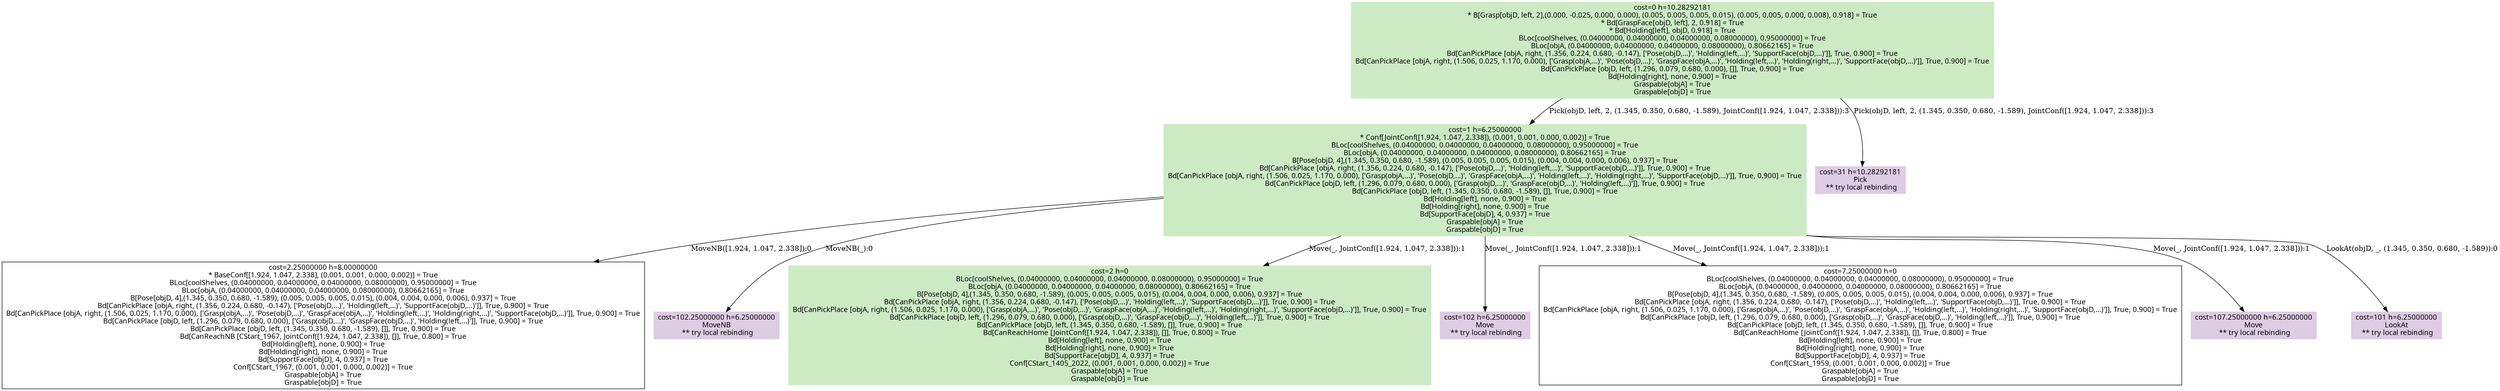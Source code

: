 digraph G {
    ordering=out;
    node [fontname=HelveticaBold];
    "875" [shape=box, style=filled, colorscheme=pastel16, color=2, label="cost=0 h=10.28292181\n* B[Grasp[objD, left, 2],(0.000, -0.025, 0.000, 0.000), (0.005, 0.005, 0.005, 0.015), (0.005, 0.005, 0.000, 0.008), 0.918] = True\n* Bd[GraspFace[objD, left], 2, 0.918] = True\n* Bd[Holding[left], objD, 0.918] = True\nBLoc[coolShelves, (0.04000000, 0.04000000, 0.04000000, 0.08000000), 0.95000000] = True\nBLoc[objA, (0.04000000, 0.04000000, 0.04000000, 0.08000000), 0.80662165] = True\nBd[CanPickPlace [objA, right, (1.356, 0.224, 0.680, -0.147), ['Pose(objD,...)', 'Holding(left,...)', 'SupportFace(objD,...)']], True, 0.900] = True\nBd[CanPickPlace [objA, right, (1.506, 0.025, 1.170, 0.000), ['Grasp(objA,...)', 'Pose(objD,...)', 'GraspFace(objA,...)', 'Holding(left,...)', 'Holding(right,...)', 'SupportFace(objD,...)']], True, 0.900] = True\nBd[CanPickPlace [objD, left, (1.296, 0.079, 0.680, 0.000), []], True, 0.900] = True\nBd[Holding[right], none, 0.900] = True\nGraspable[objA] = True\nGraspable[objD] = True\n"];
    "875" [shape=box, label="cost=0 h=10.28292181\n* B[Grasp[objD, left, 2],(0.000, -0.025, 0.000, 0.000), (0.005, 0.005, 0.005, 0.015), (0.005, 0.005, 0.000, 0.008), 0.918] = True\n* Bd[GraspFace[objD, left], 2, 0.918] = True\n* Bd[Holding[left], objD, 0.918] = True\nBLoc[coolShelves, (0.04000000, 0.04000000, 0.04000000, 0.08000000), 0.95000000] = True\nBLoc[objA, (0.04000000, 0.04000000, 0.04000000, 0.08000000), 0.80662165] = True\nBd[CanPickPlace [objA, right, (1.356, 0.224, 0.680, -0.147), ['Pose(objD,...)', 'Holding(left,...)', 'SupportFace(objD,...)']], True, 0.900] = True\nBd[CanPickPlace [objA, right, (1.506, 0.025, 1.170, 0.000), ['Grasp(objA,...)', 'Pose(objD,...)', 'GraspFace(objA,...)', 'Holding(left,...)', 'Holding(right,...)', 'SupportFace(objD,...)']], True, 0.900] = True\nBd[CanPickPlace [objD, left, (1.296, 0.079, 0.680, 0.000), []], True, 0.900] = True\nBd[Holding[right], none, 0.900] = True\nGraspable[objA] = True\nGraspable[objD] = True\n"];
    "880" [shape=box, label="cost=1 h=6.25000000\n* Conf[JointConf([1.924, 1.047, 2.338]), (0.001, 0.001, 0.000, 0.002)] = True\nBLoc[coolShelves, (0.04000000, 0.04000000, 0.04000000, 0.08000000), 0.95000000] = True\nBLoc[objA, (0.04000000, 0.04000000, 0.04000000, 0.08000000), 0.80662165] = True\nB[Pose[objD, 4],(1.345, 0.350, 0.680, -1.589), (0.005, 0.005, 0.005, 0.015), (0.004, 0.004, 0.000, 0.006), 0.937] = True\nBd[CanPickPlace [objA, right, (1.356, 0.224, 0.680, -0.147), ['Pose(objD,...)', 'Holding(left,...)', 'SupportFace(objD,...)']], True, 0.900] = True\nBd[CanPickPlace [objA, right, (1.506, 0.025, 1.170, 0.000), ['Grasp(objA,...)', 'Pose(objD,...)', 'GraspFace(objA,...)', 'Holding(left,...)', 'Holding(right,...)', 'SupportFace(objD,...)']], True, 0.900] = True\nBd[CanPickPlace [objD, left, (1.296, 0.079, 0.680, 0.000), ['Grasp(objD,...)', 'GraspFace(objD,...)', 'Holding(left,...)']], True, 0.900] = True\nBd[CanPickPlace [objD, left, (1.345, 0.350, 0.680, -1.589), []], True, 0.900] = True\nBd[Holding[left], none, 0.900] = True\nBd[Holding[right], none, 0.900] = True\nBd[SupportFace[objD], 4, 0.937] = True\nGraspable[objA] = True\nGraspable[objD] = True\n"];
    "875" -> "880"[label="Pick(objD, left, 2, (1.345, 0.350, 0.680, -1.589), JointConf([1.924, 1.047, 2.338])):3"];
    "875" [shape=box, label="cost=0 h=10.28292181\n* B[Grasp[objD, left, 2],(0.000, -0.025, 0.000, 0.000), (0.005, 0.005, 0.005, 0.015), (0.005, 0.005, 0.000, 0.008), 0.918] = True\n* Bd[GraspFace[objD, left], 2, 0.918] = True\n* Bd[Holding[left], objD, 0.918] = True\nBLoc[coolShelves, (0.04000000, 0.04000000, 0.04000000, 0.08000000), 0.95000000] = True\nBLoc[objA, (0.04000000, 0.04000000, 0.04000000, 0.08000000), 0.80662165] = True\nBd[CanPickPlace [objA, right, (1.356, 0.224, 0.680, -0.147), ['Pose(objD,...)', 'Holding(left,...)', 'SupportFace(objD,...)']], True, 0.900] = True\nBd[CanPickPlace [objA, right, (1.506, 0.025, 1.170, 0.000), ['Grasp(objA,...)', 'Pose(objD,...)', 'GraspFace(objA,...)', 'Holding(left,...)', 'Holding(right,...)', 'SupportFace(objD,...)']], True, 0.900] = True\nBd[CanPickPlace [objD, left, (1.296, 0.079, 0.680, 0.000), []], True, 0.900] = True\nBd[Holding[right], none, 0.900] = True\nGraspable[objA] = True\nGraspable[objD] = True\n"];
    "884" [shape=box, style=filled, colorscheme=pastel16, color=4, label="cost=31 h=10.28292181\nPick\n ** try local rebinding"];
    "875" -> "884"[label="Pick(objD, left, 2, (1.345, 0.350, 0.680, -1.589), JointConf([1.924, 1.047, 2.338])):3"];
    "880" [shape=box, style=filled, colorscheme=pastel16, color=2, label="cost=1 h=6.25000000\n* Conf[JointConf([1.924, 1.047, 2.338]), (0.001, 0.001, 0.000, 0.002)] = True\nBLoc[coolShelves, (0.04000000, 0.04000000, 0.04000000, 0.08000000), 0.95000000] = True\nBLoc[objA, (0.04000000, 0.04000000, 0.04000000, 0.08000000), 0.80662165] = True\nB[Pose[objD, 4],(1.345, 0.350, 0.680, -1.589), (0.005, 0.005, 0.005, 0.015), (0.004, 0.004, 0.000, 0.006), 0.937] = True\nBd[CanPickPlace [objA, right, (1.356, 0.224, 0.680, -0.147), ['Pose(objD,...)', 'Holding(left,...)', 'SupportFace(objD,...)']], True, 0.900] = True\nBd[CanPickPlace [objA, right, (1.506, 0.025, 1.170, 0.000), ['Grasp(objA,...)', 'Pose(objD,...)', 'GraspFace(objA,...)', 'Holding(left,...)', 'Holding(right,...)', 'SupportFace(objD,...)']], True, 0.900] = True\nBd[CanPickPlace [objD, left, (1.296, 0.079, 0.680, 0.000), ['Grasp(objD,...)', 'GraspFace(objD,...)', 'Holding(left,...)']], True, 0.900] = True\nBd[CanPickPlace [objD, left, (1.345, 0.350, 0.680, -1.589), []], True, 0.900] = True\nBd[Holding[left], none, 0.900] = True\nBd[Holding[right], none, 0.900] = True\nBd[SupportFace[objD], 4, 0.937] = True\nGraspable[objA] = True\nGraspable[objD] = True\n"];
    "880" [shape=box, label="cost=1 h=6.25000000\n* Conf[JointConf([1.924, 1.047, 2.338]), (0.001, 0.001, 0.000, 0.002)] = True\nBLoc[coolShelves, (0.04000000, 0.04000000, 0.04000000, 0.08000000), 0.95000000] = True\nBLoc[objA, (0.04000000, 0.04000000, 0.04000000, 0.08000000), 0.80662165] = True\nB[Pose[objD, 4],(1.345, 0.350, 0.680, -1.589), (0.005, 0.005, 0.005, 0.015), (0.004, 0.004, 0.000, 0.006), 0.937] = True\nBd[CanPickPlace [objA, right, (1.356, 0.224, 0.680, -0.147), ['Pose(objD,...)', 'Holding(left,...)', 'SupportFace(objD,...)']], True, 0.900] = True\nBd[CanPickPlace [objA, right, (1.506, 0.025, 1.170, 0.000), ['Grasp(objA,...)', 'Pose(objD,...)', 'GraspFace(objA,...)', 'Holding(left,...)', 'Holding(right,...)', 'SupportFace(objD,...)']], True, 0.900] = True\nBd[CanPickPlace [objD, left, (1.296, 0.079, 0.680, 0.000), ['Grasp(objD,...)', 'GraspFace(objD,...)', 'Holding(left,...)']], True, 0.900] = True\nBd[CanPickPlace [objD, left, (1.345, 0.350, 0.680, -1.589), []], True, 0.900] = True\nBd[Holding[left], none, 0.900] = True\nBd[Holding[right], none, 0.900] = True\nBd[SupportFace[objD], 4, 0.937] = True\nGraspable[objA] = True\nGraspable[objD] = True\n"];
    "885" [shape=box, label="cost=2.25000000 h=8.00000000\n* BaseConf[[1.924, 1.047, 2.338], (0.001, 0.001, 0.000, 0.002)] = True\nBLoc[coolShelves, (0.04000000, 0.04000000, 0.04000000, 0.08000000), 0.95000000] = True\nBLoc[objA, (0.04000000, 0.04000000, 0.04000000, 0.08000000), 0.80662165] = True\nB[Pose[objD, 4],(1.345, 0.350, 0.680, -1.589), (0.005, 0.005, 0.005, 0.015), (0.004, 0.004, 0.000, 0.006), 0.937] = True\nBd[CanPickPlace [objA, right, (1.356, 0.224, 0.680, -0.147), ['Pose(objD,...)', 'Holding(left,...)', 'SupportFace(objD,...)']], True, 0.900] = True\nBd[CanPickPlace [objA, right, (1.506, 0.025, 1.170, 0.000), ['Grasp(objA,...)', 'Pose(objD,...)', 'GraspFace(objA,...)', 'Holding(left,...)', 'Holding(right,...)', 'SupportFace(objD,...)']], True, 0.900] = True\nBd[CanPickPlace [objD, left, (1.296, 0.079, 0.680, 0.000), ['Grasp(objD,...)', 'GraspFace(objD,...)', 'Holding(left,...)']], True, 0.900] = True\nBd[CanPickPlace [objD, left, (1.345, 0.350, 0.680, -1.589), []], True, 0.900] = True\nBd[CanReachNB [CStart_1967, JointConf([1.924, 1.047, 2.338]), []], True, 0.800] = True\nBd[Holding[left], none, 0.900] = True\nBd[Holding[right], none, 0.900] = True\nBd[SupportFace[objD], 4, 0.937] = True\nConf[CStart_1967, (0.001, 0.001, 0.000, 0.002)] = True\nGraspable[objA] = True\nGraspable[objD] = True\n"];
    "880" -> "885"[label="MoveNB([1.924, 1.047, 2.338]):0"];
    "880" [shape=box, label="cost=1 h=6.25000000\n* Conf[JointConf([1.924, 1.047, 2.338]), (0.001, 0.001, 0.000, 0.002)] = True\nBLoc[coolShelves, (0.04000000, 0.04000000, 0.04000000, 0.08000000), 0.95000000] = True\nBLoc[objA, (0.04000000, 0.04000000, 0.04000000, 0.08000000), 0.80662165] = True\nB[Pose[objD, 4],(1.345, 0.350, 0.680, -1.589), (0.005, 0.005, 0.005, 0.015), (0.004, 0.004, 0.000, 0.006), 0.937] = True\nBd[CanPickPlace [objA, right, (1.356, 0.224, 0.680, -0.147), ['Pose(objD,...)', 'Holding(left,...)', 'SupportFace(objD,...)']], True, 0.900] = True\nBd[CanPickPlace [objA, right, (1.506, 0.025, 1.170, 0.000), ['Grasp(objA,...)', 'Pose(objD,...)', 'GraspFace(objA,...)', 'Holding(left,...)', 'Holding(right,...)', 'SupportFace(objD,...)']], True, 0.900] = True\nBd[CanPickPlace [objD, left, (1.296, 0.079, 0.680, 0.000), ['Grasp(objD,...)', 'GraspFace(objD,...)', 'Holding(left,...)']], True, 0.900] = True\nBd[CanPickPlace [objD, left, (1.345, 0.350, 0.680, -1.589), []], True, 0.900] = True\nBd[Holding[left], none, 0.900] = True\nBd[Holding[right], none, 0.900] = True\nBd[SupportFace[objD], 4, 0.937] = True\nGraspable[objA] = True\nGraspable[objD] = True\n"];
    "886" [shape=box, style=filled, colorscheme=pastel16, color=4, label="cost=102.25000000 h=6.25000000\nMoveNB\n ** try local rebinding"];
    "880" -> "886"[label="MoveNB(_):0"];
    "880" [shape=box, label="cost=1 h=6.25000000\n* Conf[JointConf([1.924, 1.047, 2.338]), (0.001, 0.001, 0.000, 0.002)] = True\nBLoc[coolShelves, (0.04000000, 0.04000000, 0.04000000, 0.08000000), 0.95000000] = True\nBLoc[objA, (0.04000000, 0.04000000, 0.04000000, 0.08000000), 0.80662165] = True\nB[Pose[objD, 4],(1.345, 0.350, 0.680, -1.589), (0.005, 0.005, 0.005, 0.015), (0.004, 0.004, 0.000, 0.006), 0.937] = True\nBd[CanPickPlace [objA, right, (1.356, 0.224, 0.680, -0.147), ['Pose(objD,...)', 'Holding(left,...)', 'SupportFace(objD,...)']], True, 0.900] = True\nBd[CanPickPlace [objA, right, (1.506, 0.025, 1.170, 0.000), ['Grasp(objA,...)', 'Pose(objD,...)', 'GraspFace(objA,...)', 'Holding(left,...)', 'Holding(right,...)', 'SupportFace(objD,...)']], True, 0.900] = True\nBd[CanPickPlace [objD, left, (1.296, 0.079, 0.680, 0.000), ['Grasp(objD,...)', 'GraspFace(objD,...)', 'Holding(left,...)']], True, 0.900] = True\nBd[CanPickPlace [objD, left, (1.345, 0.350, 0.680, -1.589), []], True, 0.900] = True\nBd[Holding[left], none, 0.900] = True\nBd[Holding[right], none, 0.900] = True\nBd[SupportFace[objD], 4, 0.937] = True\nGraspable[objA] = True\nGraspable[objD] = True\n"];
    "889" [shape=box, label="cost=2 h=0\nBLoc[coolShelves, (0.04000000, 0.04000000, 0.04000000, 0.08000000), 0.95000000] = True\nBLoc[objA, (0.04000000, 0.04000000, 0.04000000, 0.08000000), 0.80662165] = True\nB[Pose[objD, 4],(1.345, 0.350, 0.680, -1.589), (0.005, 0.005, 0.005, 0.015), (0.004, 0.004, 0.000, 0.006), 0.937] = True\nBd[CanPickPlace [objA, right, (1.356, 0.224, 0.680, -0.147), ['Pose(objD,...)', 'Holding(left,...)', 'SupportFace(objD,...)']], True, 0.900] = True\nBd[CanPickPlace [objA, right, (1.506, 0.025, 1.170, 0.000), ['Grasp(objA,...)', 'Pose(objD,...)', 'GraspFace(objA,...)', 'Holding(left,...)', 'Holding(right,...)', 'SupportFace(objD,...)']], True, 0.900] = True\nBd[CanPickPlace [objD, left, (1.296, 0.079, 0.680, 0.000), ['Grasp(objD,...)', 'GraspFace(objD,...)', 'Holding(left,...)']], True, 0.900] = True\nBd[CanPickPlace [objD, left, (1.345, 0.350, 0.680, -1.589), []], True, 0.900] = True\nBd[CanReachHome [JointConf([1.924, 1.047, 2.338]), []], True, 0.800] = True\nBd[Holding[left], none, 0.900] = True\nBd[Holding[right], none, 0.900] = True\nBd[SupportFace[objD], 4, 0.937] = True\nConf[CStart_1405_2022, (0.001, 0.001, 0.000, 0.002)] = True\nGraspable[objA] = True\nGraspable[objD] = True\n"];
    "880" -> "889"[label="Move(_, JointConf([1.924, 1.047, 2.338])):1"];
    "880" [shape=box, label="cost=1 h=6.25000000\n* Conf[JointConf([1.924, 1.047, 2.338]), (0.001, 0.001, 0.000, 0.002)] = True\nBLoc[coolShelves, (0.04000000, 0.04000000, 0.04000000, 0.08000000), 0.95000000] = True\nBLoc[objA, (0.04000000, 0.04000000, 0.04000000, 0.08000000), 0.80662165] = True\nB[Pose[objD, 4],(1.345, 0.350, 0.680, -1.589), (0.005, 0.005, 0.005, 0.015), (0.004, 0.004, 0.000, 0.006), 0.937] = True\nBd[CanPickPlace [objA, right, (1.356, 0.224, 0.680, -0.147), ['Pose(objD,...)', 'Holding(left,...)', 'SupportFace(objD,...)']], True, 0.900] = True\nBd[CanPickPlace [objA, right, (1.506, 0.025, 1.170, 0.000), ['Grasp(objA,...)', 'Pose(objD,...)', 'GraspFace(objA,...)', 'Holding(left,...)', 'Holding(right,...)', 'SupportFace(objD,...)']], True, 0.900] = True\nBd[CanPickPlace [objD, left, (1.296, 0.079, 0.680, 0.000), ['Grasp(objD,...)', 'GraspFace(objD,...)', 'Holding(left,...)']], True, 0.900] = True\nBd[CanPickPlace [objD, left, (1.345, 0.350, 0.680, -1.589), []], True, 0.900] = True\nBd[Holding[left], none, 0.900] = True\nBd[Holding[right], none, 0.900] = True\nBd[SupportFace[objD], 4, 0.937] = True\nGraspable[objA] = True\nGraspable[objD] = True\n"];
    "890" [shape=box, style=filled, colorscheme=pastel16, color=4, label="cost=102 h=6.25000000\nMove\n ** try local rebinding"];
    "880" -> "890"[label="Move(_, JointConf([1.924, 1.047, 2.338])):1"];
    "880" [shape=box, label="cost=1 h=6.25000000\n* Conf[JointConf([1.924, 1.047, 2.338]), (0.001, 0.001, 0.000, 0.002)] = True\nBLoc[coolShelves, (0.04000000, 0.04000000, 0.04000000, 0.08000000), 0.95000000] = True\nBLoc[objA, (0.04000000, 0.04000000, 0.04000000, 0.08000000), 0.80662165] = True\nB[Pose[objD, 4],(1.345, 0.350, 0.680, -1.589), (0.005, 0.005, 0.005, 0.015), (0.004, 0.004, 0.000, 0.006), 0.937] = True\nBd[CanPickPlace [objA, right, (1.356, 0.224, 0.680, -0.147), ['Pose(objD,...)', 'Holding(left,...)', 'SupportFace(objD,...)']], True, 0.900] = True\nBd[CanPickPlace [objA, right, (1.506, 0.025, 1.170, 0.000), ['Grasp(objA,...)', 'Pose(objD,...)', 'GraspFace(objA,...)', 'Holding(left,...)', 'Holding(right,...)', 'SupportFace(objD,...)']], True, 0.900] = True\nBd[CanPickPlace [objD, left, (1.296, 0.079, 0.680, 0.000), ['Grasp(objD,...)', 'GraspFace(objD,...)', 'Holding(left,...)']], True, 0.900] = True\nBd[CanPickPlace [objD, left, (1.345, 0.350, 0.680, -1.589), []], True, 0.900] = True\nBd[Holding[left], none, 0.900] = True\nBd[Holding[right], none, 0.900] = True\nBd[SupportFace[objD], 4, 0.937] = True\nGraspable[objA] = True\nGraspable[objD] = True\n"];
    "892" [shape=box, label="cost=7.25000000 h=0\nBLoc[coolShelves, (0.04000000, 0.04000000, 0.04000000, 0.08000000), 0.95000000] = True\nBLoc[objA, (0.04000000, 0.04000000, 0.04000000, 0.08000000), 0.80662165] = True\nB[Pose[objD, 4],(1.345, 0.350, 0.680, -1.589), (0.005, 0.005, 0.005, 0.015), (0.004, 0.004, 0.000, 0.006), 0.937] = True\nBd[CanPickPlace [objA, right, (1.356, 0.224, 0.680, -0.147), ['Pose(objD,...)', 'Holding(left,...)', 'SupportFace(objD,...)']], True, 0.900] = True\nBd[CanPickPlace [objA, right, (1.506, 0.025, 1.170, 0.000), ['Grasp(objA,...)', 'Pose(objD,...)', 'GraspFace(objA,...)', 'Holding(left,...)', 'Holding(right,...)', 'SupportFace(objD,...)']], True, 0.900] = True\nBd[CanPickPlace [objD, left, (1.296, 0.079, 0.680, 0.000), ['Grasp(objD,...)', 'GraspFace(objD,...)', 'Holding(left,...)']], True, 0.900] = True\nBd[CanPickPlace [objD, left, (1.345, 0.350, 0.680, -1.589), []], True, 0.900] = True\nBd[CanReachHome [JointConf([1.924, 1.047, 2.338]), []], True, 0.800] = True\nBd[Holding[left], none, 0.900] = True\nBd[Holding[right], none, 0.900] = True\nBd[SupportFace[objD], 4, 0.937] = True\nConf[CStart_1959, (0.001, 0.001, 0.000, 0.002)] = True\nGraspable[objA] = True\nGraspable[objD] = True\n"];
    "880" -> "892"[label="Move(_, JointConf([1.924, 1.047, 2.338])):1"];
    "880" [shape=box, label="cost=1 h=6.25000000\n* Conf[JointConf([1.924, 1.047, 2.338]), (0.001, 0.001, 0.000, 0.002)] = True\nBLoc[coolShelves, (0.04000000, 0.04000000, 0.04000000, 0.08000000), 0.95000000] = True\nBLoc[objA, (0.04000000, 0.04000000, 0.04000000, 0.08000000), 0.80662165] = True\nB[Pose[objD, 4],(1.345, 0.350, 0.680, -1.589), (0.005, 0.005, 0.005, 0.015), (0.004, 0.004, 0.000, 0.006), 0.937] = True\nBd[CanPickPlace [objA, right, (1.356, 0.224, 0.680, -0.147), ['Pose(objD,...)', 'Holding(left,...)', 'SupportFace(objD,...)']], True, 0.900] = True\nBd[CanPickPlace [objA, right, (1.506, 0.025, 1.170, 0.000), ['Grasp(objA,...)', 'Pose(objD,...)', 'GraspFace(objA,...)', 'Holding(left,...)', 'Holding(right,...)', 'SupportFace(objD,...)']], True, 0.900] = True\nBd[CanPickPlace [objD, left, (1.296, 0.079, 0.680, 0.000), ['Grasp(objD,...)', 'GraspFace(objD,...)', 'Holding(left,...)']], True, 0.900] = True\nBd[CanPickPlace [objD, left, (1.345, 0.350, 0.680, -1.589), []], True, 0.900] = True\nBd[Holding[left], none, 0.900] = True\nBd[Holding[right], none, 0.900] = True\nBd[SupportFace[objD], 4, 0.937] = True\nGraspable[objA] = True\nGraspable[objD] = True\n"];
    "893" [shape=box, style=filled, colorscheme=pastel16, color=4, label="cost=107.25000000 h=6.25000000\nMove\n ** try local rebinding"];
    "880" -> "893"[label="Move(_, JointConf([1.924, 1.047, 2.338])):1"];
    "880" [shape=box, label="cost=1 h=6.25000000\n* Conf[JointConf([1.924, 1.047, 2.338]), (0.001, 0.001, 0.000, 0.002)] = True\nBLoc[coolShelves, (0.04000000, 0.04000000, 0.04000000, 0.08000000), 0.95000000] = True\nBLoc[objA, (0.04000000, 0.04000000, 0.04000000, 0.08000000), 0.80662165] = True\nB[Pose[objD, 4],(1.345, 0.350, 0.680, -1.589), (0.005, 0.005, 0.005, 0.015), (0.004, 0.004, 0.000, 0.006), 0.937] = True\nBd[CanPickPlace [objA, right, (1.356, 0.224, 0.680, -0.147), ['Pose(objD,...)', 'Holding(left,...)', 'SupportFace(objD,...)']], True, 0.900] = True\nBd[CanPickPlace [objA, right, (1.506, 0.025, 1.170, 0.000), ['Grasp(objA,...)', 'Pose(objD,...)', 'GraspFace(objA,...)', 'Holding(left,...)', 'Holding(right,...)', 'SupportFace(objD,...)']], True, 0.900] = True\nBd[CanPickPlace [objD, left, (1.296, 0.079, 0.680, 0.000), ['Grasp(objD,...)', 'GraspFace(objD,...)', 'Holding(left,...)']], True, 0.900] = True\nBd[CanPickPlace [objD, left, (1.345, 0.350, 0.680, -1.589), []], True, 0.900] = True\nBd[Holding[left], none, 0.900] = True\nBd[Holding[right], none, 0.900] = True\nBd[SupportFace[objD], 4, 0.937] = True\nGraspable[objA] = True\nGraspable[objD] = True\n"];
    "895" [shape=box, style=filled, colorscheme=pastel16, color=4, label="cost=101 h=6.25000000\nLookAt\n ** try local rebinding"];
    "880" -> "895"[label="LookAt(objD, _, (1.345, 0.350, 0.680, -1.589)):0"];
    "889" [shape=box, style=filled, colorscheme=pastel16, color=2, label="cost=2 h=0\nBLoc[coolShelves, (0.04000000, 0.04000000, 0.04000000, 0.08000000), 0.95000000] = True\nBLoc[objA, (0.04000000, 0.04000000, 0.04000000, 0.08000000), 0.80662165] = True\nB[Pose[objD, 4],(1.345, 0.350, 0.680, -1.589), (0.005, 0.005, 0.005, 0.015), (0.004, 0.004, 0.000, 0.006), 0.937] = True\nBd[CanPickPlace [objA, right, (1.356, 0.224, 0.680, -0.147), ['Pose(objD,...)', 'Holding(left,...)', 'SupportFace(objD,...)']], True, 0.900] = True\nBd[CanPickPlace [objA, right, (1.506, 0.025, 1.170, 0.000), ['Grasp(objA,...)', 'Pose(objD,...)', 'GraspFace(objA,...)', 'Holding(left,...)', 'Holding(right,...)', 'SupportFace(objD,...)']], True, 0.900] = True\nBd[CanPickPlace [objD, left, (1.296, 0.079, 0.680, 0.000), ['Grasp(objD,...)', 'GraspFace(objD,...)', 'Holding(left,...)']], True, 0.900] = True\nBd[CanPickPlace [objD, left, (1.345, 0.350, 0.680, -1.589), []], True, 0.900] = True\nBd[CanReachHome [JointConf([1.924, 1.047, 2.338]), []], True, 0.800] = True\nBd[Holding[left], none, 0.900] = True\nBd[Holding[right], none, 0.900] = True\nBd[SupportFace[objD], 4, 0.937] = True\nConf[CStart_1405_2022, (0.001, 0.001, 0.000, 0.002)] = True\nGraspable[objA] = True\nGraspable[objD] = True\n"];
    "875" [shape=box, style=filled, colorscheme=pastel16,color=3];
    "880" [shape=box, style=filled, colorscheme=pastel16,color=3];
    "889" [shape=box, style=filled, colorscheme=pastel16,color=3];
}
